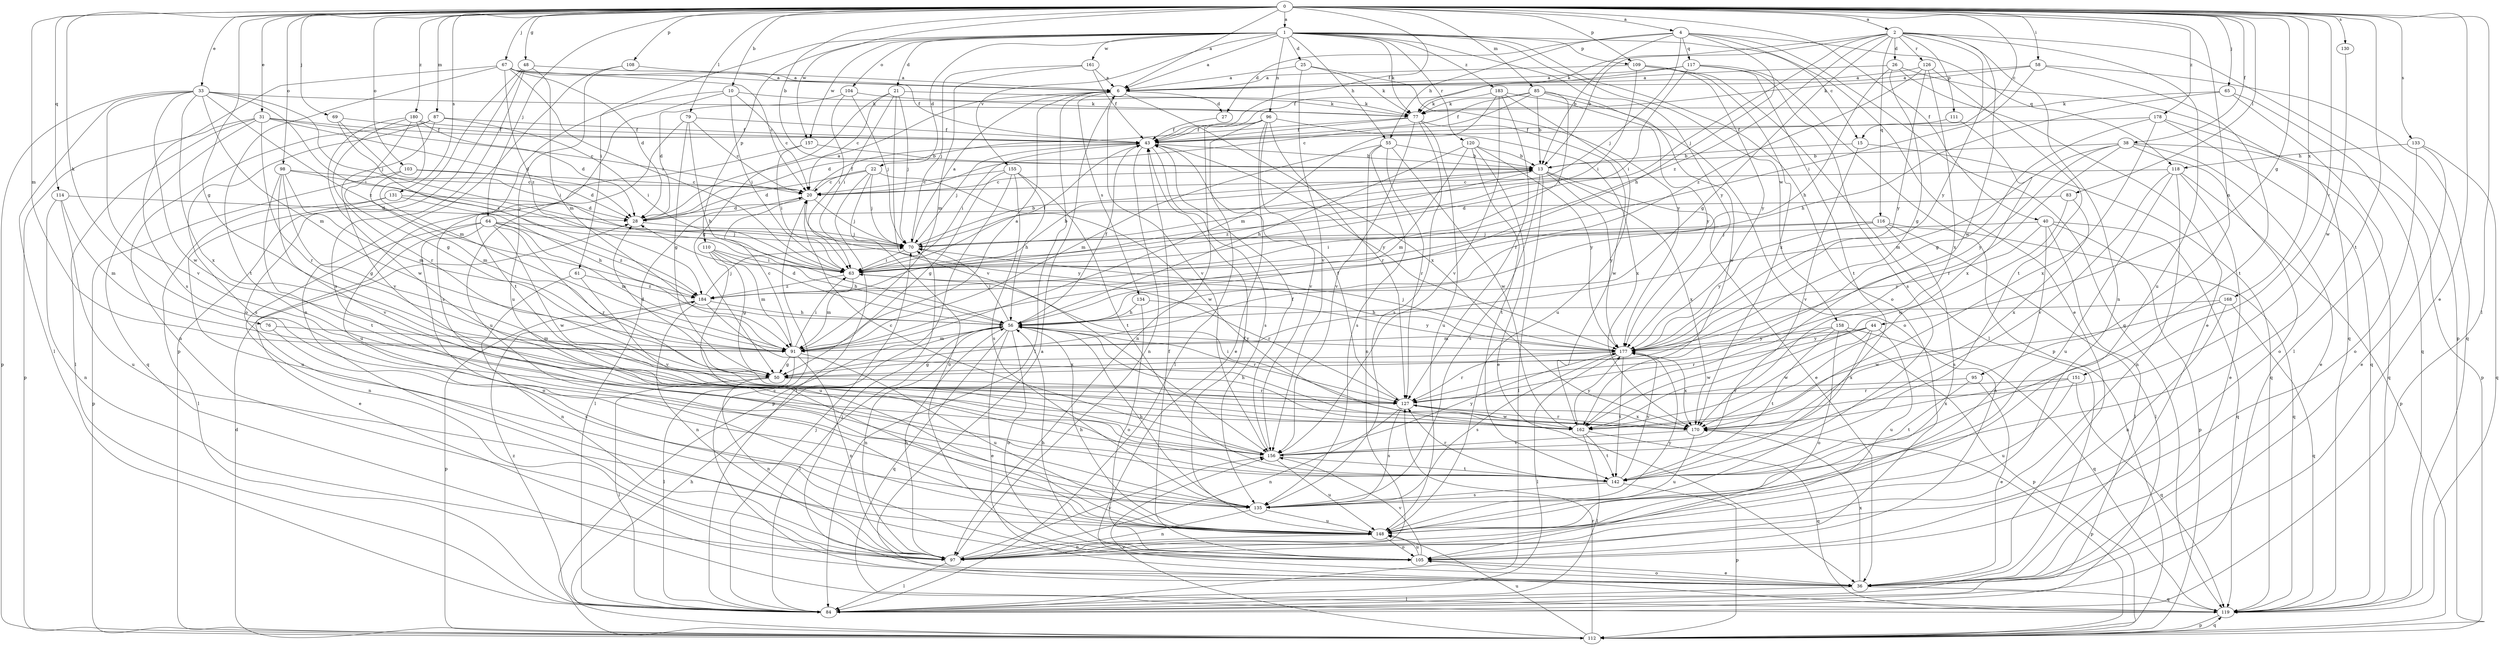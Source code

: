 strict digraph  {
0;
1;
2;
4;
6;
10;
13;
15;
20;
21;
22;
25;
26;
27;
28;
31;
33;
36;
38;
40;
43;
44;
48;
50;
55;
56;
58;
61;
63;
64;
65;
67;
69;
70;
76;
77;
79;
83;
84;
85;
87;
91;
95;
96;
97;
98;
103;
104;
105;
108;
109;
110;
111;
112;
114;
116;
117;
118;
119;
120;
126;
127;
130;
131;
133;
134;
135;
142;
148;
151;
155;
156;
157;
158;
161;
162;
168;
170;
177;
178;
180;
183;
184;
0 -> 1  [label=a];
0 -> 2  [label=a];
0 -> 4  [label=a];
0 -> 6  [label=a];
0 -> 10  [label=b];
0 -> 13  [label=b];
0 -> 15  [label=c];
0 -> 31  [label=e];
0 -> 33  [label=e];
0 -> 36  [label=e];
0 -> 38  [label=f];
0 -> 40  [label=f];
0 -> 43  [label=f];
0 -> 44  [label=g];
0 -> 48  [label=g];
0 -> 50  [label=g];
0 -> 58  [label=i];
0 -> 64  [label=j];
0 -> 65  [label=j];
0 -> 67  [label=j];
0 -> 69  [label=j];
0 -> 76  [label=k];
0 -> 79  [label=l];
0 -> 83  [label=l];
0 -> 84  [label=l];
0 -> 85  [label=m];
0 -> 87  [label=m];
0 -> 91  [label=m];
0 -> 95  [label=n];
0 -> 98  [label=o];
0 -> 103  [label=o];
0 -> 108  [label=p];
0 -> 109  [label=p];
0 -> 114  [label=q];
0 -> 130  [label=s];
0 -> 131  [label=s];
0 -> 133  [label=s];
0 -> 142  [label=t];
0 -> 151  [label=v];
0 -> 157  [label=w];
0 -> 168  [label=x];
0 -> 178  [label=z];
0 -> 180  [label=z];
1 -> 6  [label=a];
1 -> 15  [label=c];
1 -> 21  [label=d];
1 -> 22  [label=d];
1 -> 25  [label=d];
1 -> 55  [label=h];
1 -> 61  [label=i];
1 -> 77  [label=k];
1 -> 96  [label=n];
1 -> 104  [label=o];
1 -> 105  [label=o];
1 -> 109  [label=p];
1 -> 110  [label=p];
1 -> 120  [label=r];
1 -> 155  [label=v];
1 -> 157  [label=w];
1 -> 158  [label=w];
1 -> 161  [label=w];
1 -> 177  [label=y];
1 -> 183  [label=z];
2 -> 13  [label=b];
2 -> 26  [label=d];
2 -> 50  [label=g];
2 -> 70  [label=j];
2 -> 77  [label=k];
2 -> 97  [label=n];
2 -> 111  [label=p];
2 -> 112  [label=p];
2 -> 116  [label=q];
2 -> 126  [label=r];
2 -> 148  [label=u];
2 -> 162  [label=w];
2 -> 177  [label=y];
2 -> 184  [label=z];
4 -> 13  [label=b];
4 -> 27  [label=d];
4 -> 36  [label=e];
4 -> 55  [label=h];
4 -> 56  [label=h];
4 -> 70  [label=j];
4 -> 117  [label=q];
4 -> 118  [label=q];
4 -> 119  [label=q];
6 -> 27  [label=d];
6 -> 84  [label=l];
6 -> 134  [label=s];
6 -> 156  [label=v];
6 -> 170  [label=x];
10 -> 20  [label=c];
10 -> 63  [label=i];
10 -> 77  [label=k];
10 -> 135  [label=s];
10 -> 142  [label=t];
13 -> 20  [label=c];
13 -> 36  [label=e];
13 -> 84  [label=l];
13 -> 135  [label=s];
13 -> 170  [label=x];
13 -> 177  [label=y];
13 -> 184  [label=z];
15 -> 13  [label=b];
15 -> 119  [label=q];
15 -> 156  [label=v];
20 -> 28  [label=d];
20 -> 43  [label=f];
20 -> 70  [label=j];
20 -> 84  [label=l];
20 -> 177  [label=y];
21 -> 20  [label=c];
21 -> 50  [label=g];
21 -> 63  [label=i];
21 -> 70  [label=j];
21 -> 77  [label=k];
21 -> 156  [label=v];
22 -> 20  [label=c];
22 -> 28  [label=d];
22 -> 70  [label=j];
22 -> 84  [label=l];
22 -> 105  [label=o];
22 -> 162  [label=w];
25 -> 6  [label=a];
25 -> 77  [label=k];
25 -> 156  [label=v];
25 -> 177  [label=y];
26 -> 6  [label=a];
26 -> 36  [label=e];
26 -> 50  [label=g];
26 -> 56  [label=h];
26 -> 119  [label=q];
27 -> 43  [label=f];
28 -> 6  [label=a];
28 -> 70  [label=j];
31 -> 20  [label=c];
31 -> 28  [label=d];
31 -> 43  [label=f];
31 -> 84  [label=l];
31 -> 112  [label=p];
31 -> 119  [label=q];
31 -> 127  [label=r];
33 -> 63  [label=i];
33 -> 70  [label=j];
33 -> 77  [label=k];
33 -> 84  [label=l];
33 -> 91  [label=m];
33 -> 112  [label=p];
33 -> 156  [label=v];
33 -> 162  [label=w];
33 -> 170  [label=x];
33 -> 184  [label=z];
36 -> 20  [label=c];
36 -> 70  [label=j];
36 -> 84  [label=l];
36 -> 105  [label=o];
36 -> 119  [label=q];
36 -> 170  [label=x];
38 -> 13  [label=b];
38 -> 36  [label=e];
38 -> 91  [label=m];
38 -> 105  [label=o];
38 -> 119  [label=q];
38 -> 127  [label=r];
38 -> 177  [label=y];
40 -> 70  [label=j];
40 -> 84  [label=l];
40 -> 97  [label=n];
40 -> 112  [label=p];
40 -> 119  [label=q];
40 -> 177  [label=y];
43 -> 13  [label=b];
43 -> 63  [label=i];
43 -> 70  [label=j];
43 -> 97  [label=n];
43 -> 135  [label=s];
43 -> 177  [label=y];
44 -> 91  [label=m];
44 -> 127  [label=r];
44 -> 148  [label=u];
44 -> 162  [label=w];
44 -> 170  [label=x];
44 -> 177  [label=y];
48 -> 6  [label=a];
48 -> 91  [label=m];
48 -> 105  [label=o];
48 -> 112  [label=p];
48 -> 135  [label=s];
50 -> 28  [label=d];
50 -> 84  [label=l];
50 -> 97  [label=n];
50 -> 127  [label=r];
55 -> 13  [label=b];
55 -> 91  [label=m];
55 -> 97  [label=n];
55 -> 127  [label=r];
55 -> 135  [label=s];
55 -> 162  [label=w];
56 -> 28  [label=d];
56 -> 36  [label=e];
56 -> 43  [label=f];
56 -> 70  [label=j];
56 -> 84  [label=l];
56 -> 91  [label=m];
56 -> 97  [label=n];
56 -> 105  [label=o];
56 -> 119  [label=q];
56 -> 127  [label=r];
56 -> 177  [label=y];
58 -> 6  [label=a];
58 -> 63  [label=i];
58 -> 77  [label=k];
58 -> 119  [label=q];
58 -> 142  [label=t];
61 -> 97  [label=n];
61 -> 156  [label=v];
61 -> 184  [label=z];
63 -> 13  [label=b];
63 -> 43  [label=f];
63 -> 91  [label=m];
63 -> 127  [label=r];
63 -> 184  [label=z];
64 -> 36  [label=e];
64 -> 70  [label=j];
64 -> 91  [label=m];
64 -> 97  [label=n];
64 -> 105  [label=o];
64 -> 127  [label=r];
64 -> 162  [label=w];
64 -> 184  [label=z];
65 -> 56  [label=h];
65 -> 77  [label=k];
65 -> 84  [label=l];
65 -> 119  [label=q];
67 -> 6  [label=a];
67 -> 20  [label=c];
67 -> 28  [label=d];
67 -> 43  [label=f];
67 -> 63  [label=i];
67 -> 135  [label=s];
67 -> 142  [label=t];
67 -> 184  [label=z];
69 -> 43  [label=f];
69 -> 63  [label=i];
69 -> 184  [label=z];
70 -> 6  [label=a];
70 -> 13  [label=b];
70 -> 63  [label=i];
76 -> 91  [label=m];
76 -> 135  [label=s];
77 -> 28  [label=d];
77 -> 43  [label=f];
77 -> 135  [label=s];
77 -> 148  [label=u];
77 -> 156  [label=v];
77 -> 162  [label=w];
79 -> 20  [label=c];
79 -> 43  [label=f];
79 -> 50  [label=g];
79 -> 56  [label=h];
79 -> 148  [label=u];
83 -> 28  [label=d];
83 -> 162  [label=w];
83 -> 170  [label=x];
84 -> 70  [label=j];
84 -> 184  [label=z];
85 -> 13  [label=b];
85 -> 20  [label=c];
85 -> 43  [label=f];
85 -> 63  [label=i];
85 -> 77  [label=k];
85 -> 105  [label=o];
85 -> 162  [label=w];
87 -> 43  [label=f];
87 -> 63  [label=i];
87 -> 97  [label=n];
87 -> 135  [label=s];
87 -> 156  [label=v];
91 -> 6  [label=a];
91 -> 20  [label=c];
91 -> 50  [label=g];
91 -> 63  [label=i];
91 -> 84  [label=l];
91 -> 97  [label=n];
91 -> 148  [label=u];
95 -> 36  [label=e];
95 -> 127  [label=r];
95 -> 142  [label=t];
96 -> 36  [label=e];
96 -> 43  [label=f];
96 -> 84  [label=l];
96 -> 97  [label=n];
96 -> 127  [label=r];
96 -> 156  [label=v];
96 -> 170  [label=x];
97 -> 56  [label=h];
97 -> 84  [label=l];
97 -> 156  [label=v];
98 -> 20  [label=c];
98 -> 50  [label=g];
98 -> 70  [label=j];
98 -> 91  [label=m];
98 -> 142  [label=t];
98 -> 156  [label=v];
103 -> 20  [label=c];
103 -> 28  [label=d];
103 -> 91  [label=m];
103 -> 112  [label=p];
104 -> 28  [label=d];
104 -> 63  [label=i];
104 -> 70  [label=j];
104 -> 77  [label=k];
105 -> 36  [label=e];
105 -> 43  [label=f];
105 -> 56  [label=h];
105 -> 148  [label=u];
105 -> 156  [label=v];
108 -> 6  [label=a];
108 -> 97  [label=n];
108 -> 148  [label=u];
109 -> 6  [label=a];
109 -> 63  [label=i];
109 -> 84  [label=l];
109 -> 170  [label=x];
109 -> 177  [label=y];
110 -> 50  [label=g];
110 -> 56  [label=h];
110 -> 63  [label=i];
110 -> 91  [label=m];
110 -> 148  [label=u];
111 -> 43  [label=f];
111 -> 170  [label=x];
112 -> 28  [label=d];
112 -> 56  [label=h];
112 -> 119  [label=q];
112 -> 127  [label=r];
112 -> 148  [label=u];
112 -> 156  [label=v];
114 -> 28  [label=d];
114 -> 91  [label=m];
114 -> 97  [label=n];
114 -> 148  [label=u];
116 -> 63  [label=i];
116 -> 70  [label=j];
116 -> 84  [label=l];
116 -> 119  [label=q];
116 -> 135  [label=s];
116 -> 177  [label=y];
117 -> 6  [label=a];
117 -> 43  [label=f];
117 -> 63  [label=i];
117 -> 112  [label=p];
117 -> 135  [label=s];
117 -> 142  [label=t];
118 -> 20  [label=c];
118 -> 36  [label=e];
118 -> 97  [label=n];
118 -> 112  [label=p];
118 -> 148  [label=u];
118 -> 156  [label=v];
119 -> 6  [label=a];
119 -> 112  [label=p];
120 -> 13  [label=b];
120 -> 36  [label=e];
120 -> 56  [label=h];
120 -> 91  [label=m];
120 -> 142  [label=t];
120 -> 177  [label=y];
126 -> 6  [label=a];
126 -> 142  [label=t];
126 -> 170  [label=x];
126 -> 177  [label=y];
126 -> 184  [label=z];
127 -> 43  [label=f];
127 -> 97  [label=n];
127 -> 135  [label=s];
127 -> 162  [label=w];
127 -> 170  [label=x];
130 -> 162  [label=w];
131 -> 28  [label=d];
131 -> 56  [label=h];
131 -> 84  [label=l];
131 -> 148  [label=u];
133 -> 36  [label=e];
133 -> 105  [label=o];
133 -> 119  [label=q];
133 -> 118  [label=h];
134 -> 56  [label=h];
134 -> 105  [label=o];
134 -> 177  [label=y];
135 -> 56  [label=h];
135 -> 97  [label=n];
135 -> 148  [label=u];
142 -> 112  [label=p];
142 -> 127  [label=r];
142 -> 135  [label=s];
142 -> 177  [label=y];
148 -> 43  [label=f];
148 -> 56  [label=h];
148 -> 97  [label=n];
148 -> 105  [label=o];
148 -> 177  [label=y];
151 -> 119  [label=q];
151 -> 127  [label=r];
151 -> 148  [label=u];
151 -> 170  [label=x];
155 -> 20  [label=c];
155 -> 50  [label=g];
155 -> 56  [label=h];
155 -> 112  [label=p];
155 -> 135  [label=s];
155 -> 142  [label=t];
156 -> 20  [label=c];
156 -> 43  [label=f];
156 -> 142  [label=t];
156 -> 148  [label=u];
156 -> 177  [label=y];
157 -> 13  [label=b];
157 -> 63  [label=i];
157 -> 148  [label=u];
158 -> 105  [label=o];
158 -> 112  [label=p];
158 -> 119  [label=q];
158 -> 142  [label=t];
158 -> 162  [label=w];
158 -> 177  [label=y];
161 -> 6  [label=a];
161 -> 43  [label=f];
161 -> 70  [label=j];
161 -> 91  [label=m];
162 -> 56  [label=h];
162 -> 84  [label=l];
162 -> 119  [label=q];
162 -> 142  [label=t];
162 -> 177  [label=y];
168 -> 56  [label=h];
168 -> 97  [label=n];
168 -> 119  [label=q];
168 -> 162  [label=w];
170 -> 63  [label=i];
170 -> 112  [label=p];
170 -> 127  [label=r];
170 -> 148  [label=u];
170 -> 156  [label=v];
177 -> 50  [label=g];
177 -> 70  [label=j];
177 -> 84  [label=l];
177 -> 127  [label=r];
177 -> 135  [label=s];
177 -> 142  [label=t];
177 -> 170  [label=x];
178 -> 43  [label=f];
178 -> 50  [label=g];
178 -> 112  [label=p];
178 -> 119  [label=q];
178 -> 170  [label=x];
180 -> 28  [label=d];
180 -> 43  [label=f];
180 -> 50  [label=g];
180 -> 91  [label=m];
180 -> 127  [label=r];
180 -> 162  [label=w];
183 -> 77  [label=k];
183 -> 91  [label=m];
183 -> 127  [label=r];
183 -> 148  [label=u];
183 -> 156  [label=v];
183 -> 177  [label=y];
184 -> 56  [label=h];
184 -> 70  [label=j];
184 -> 97  [label=n];
184 -> 112  [label=p];
184 -> 170  [label=x];
}
